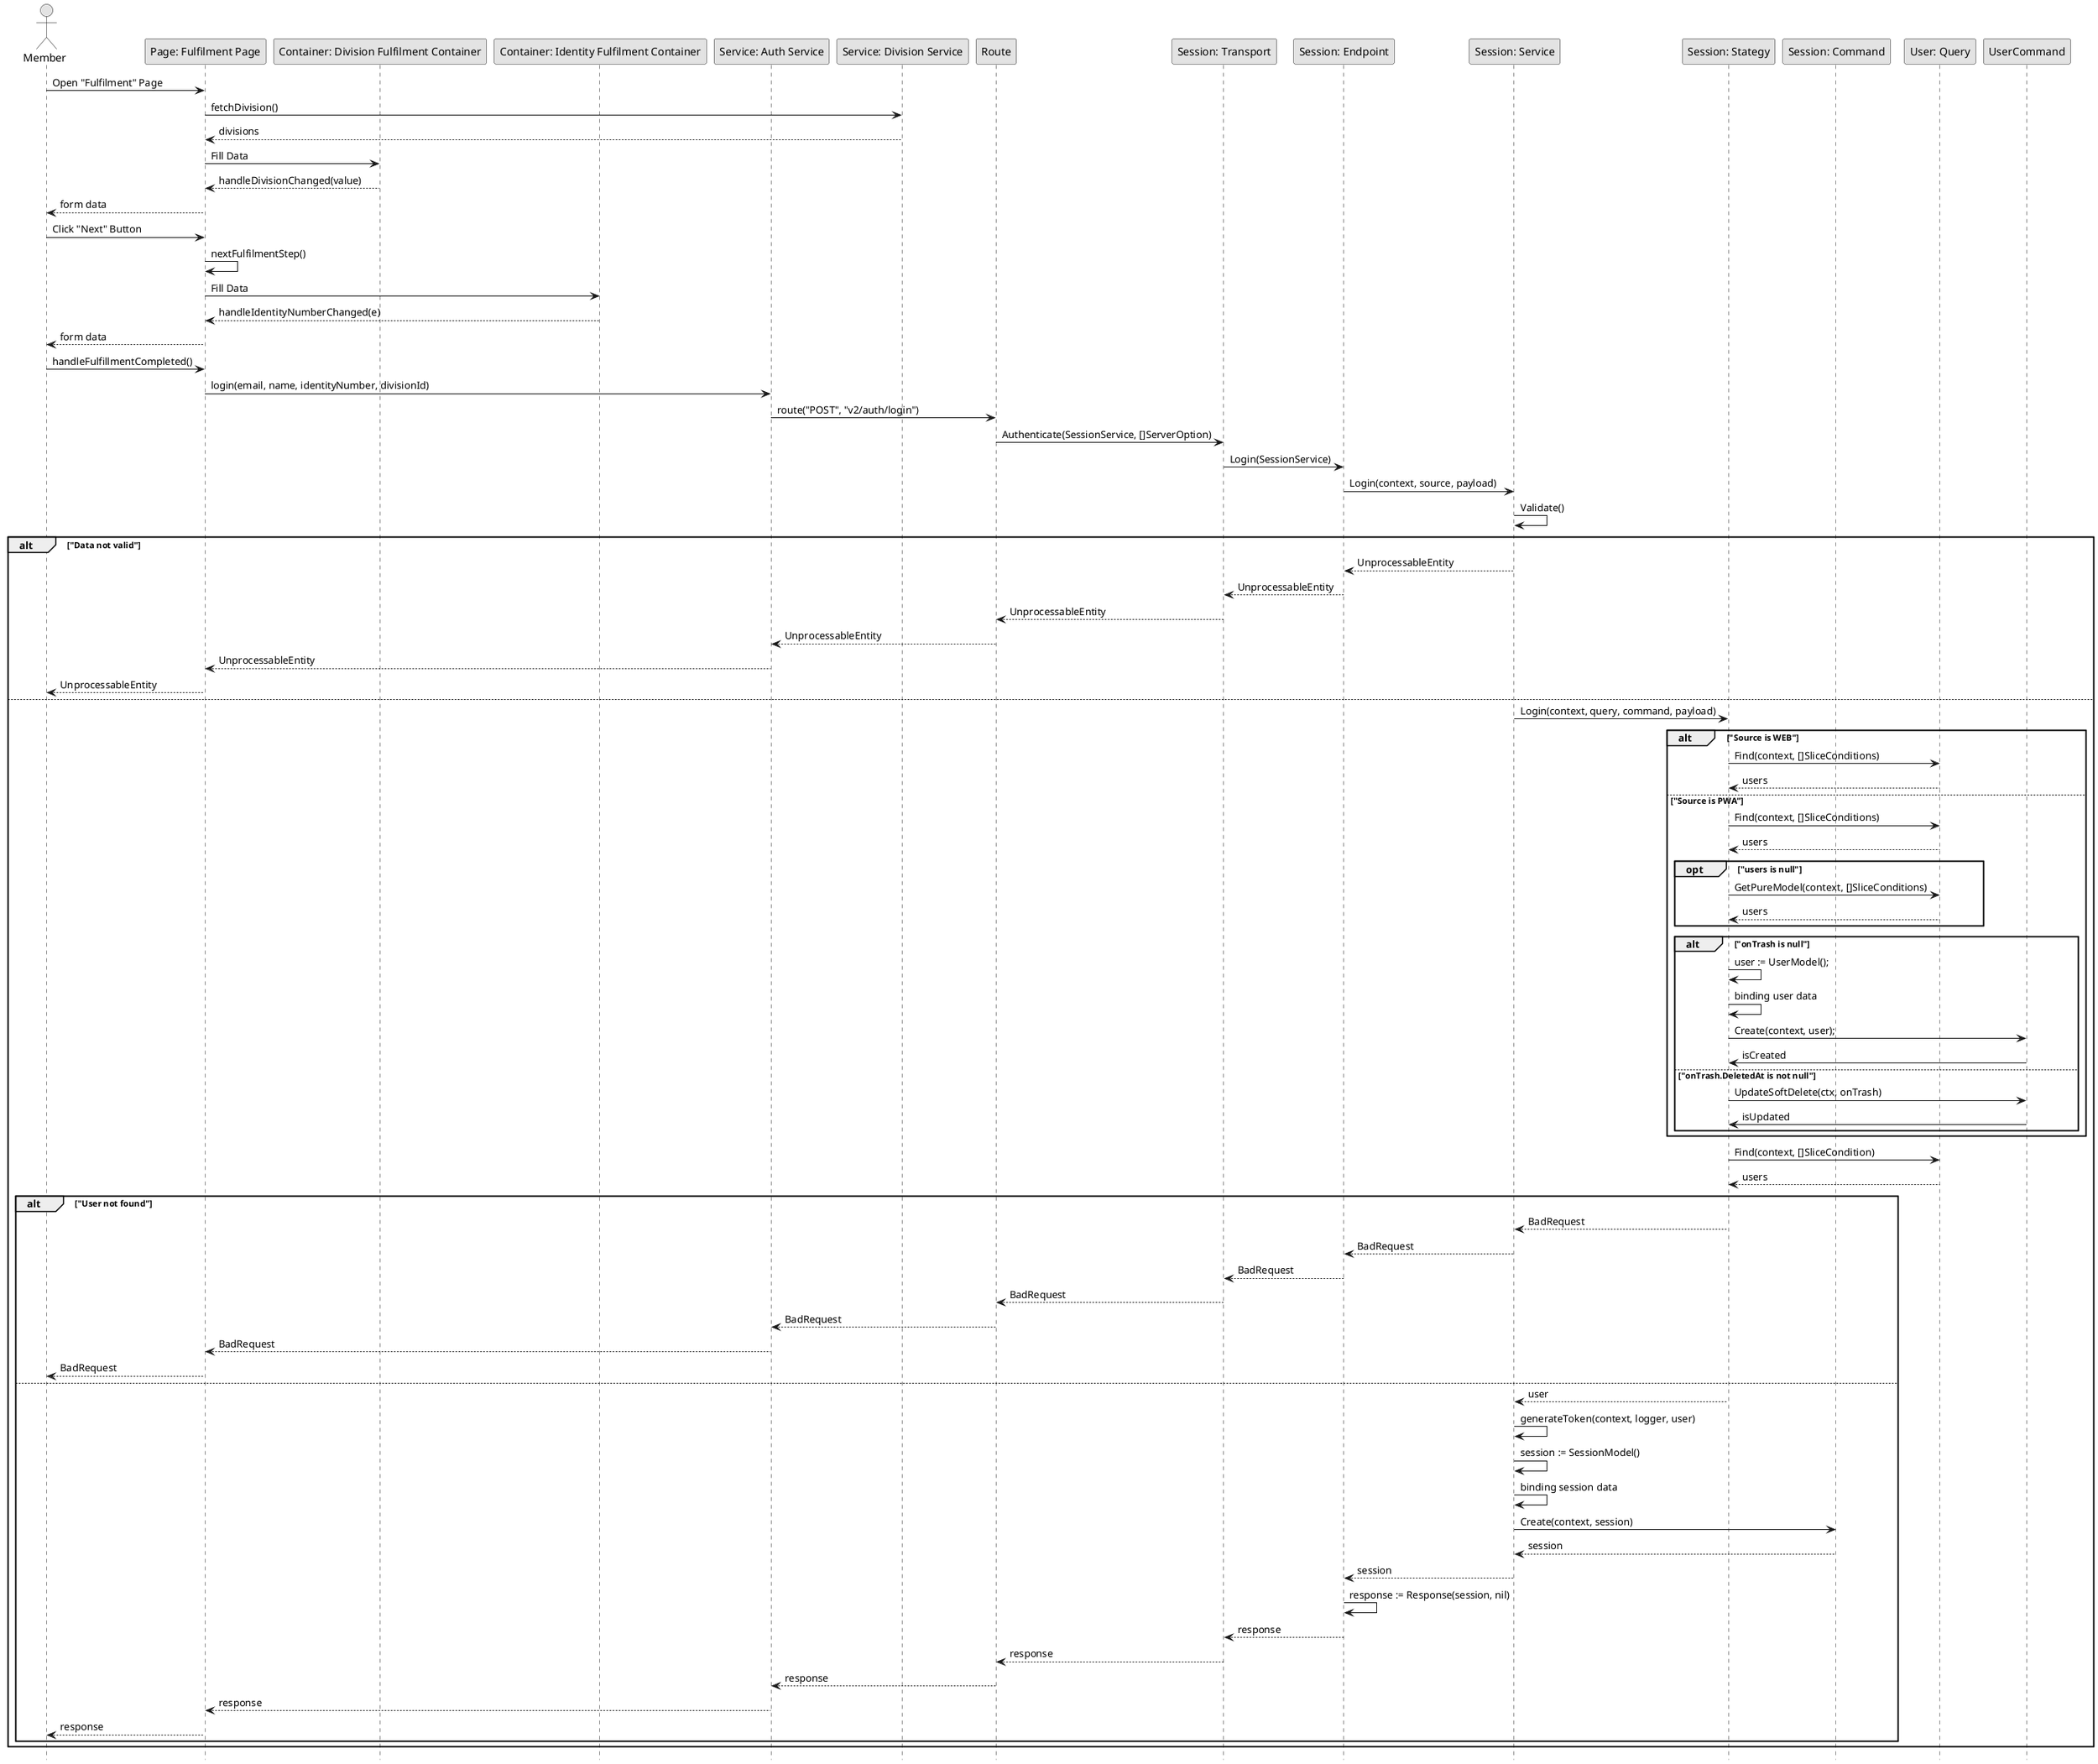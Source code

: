 @startuml Register

skinparam Monochrome true
skinparam Shadowing false
hide footbox

actor Member
participant "Page: Fulfilment Page" as FulfilmentPage
participant "Container: Division Fulfilment Container" as DivisionFulfilmentFormContainer
participant "Container: Identity Fulfilment Container" as IdentityFulfilmentFormContainer
participant "Service: Auth Service" as FEAuthService
participant "Service: Division Service" as FEDivisionService
participant "Route" as Route
participant "Session: Transport" as SessionTransport
participant "Session: Endpoint" as SessionEndpoint
participant "Session: Service" as SessionService
participant "Session: Stategy" as SessionStrategy
participant "Session: Command" as SessionCommand
participant "User: Query" as UserQuery

Member->FulfilmentPage: Open "Fulfilment" Page
FulfilmentPage->FEDivisionService: fetchDivision()
FEDivisionService-->FulfilmentPage: divisions
FulfilmentPage->DivisionFulfilmentFormContainer: Fill Data
DivisionFulfilmentFormContainer-->FulfilmentPage: handleDivisionChanged(value)
FulfilmentPage-->Member: form data
Member->FulfilmentPage: Click "Next" Button
FulfilmentPage->FulfilmentPage: nextFulfilmentStep()
FulfilmentPage->IdentityFulfilmentFormContainer: Fill Data
IdentityFulfilmentFormContainer-->FulfilmentPage: handleIdentityNumberChanged(e)
FulfilmentPage-->Member: form data
Member->FulfilmentPage: handleFulfillmentCompleted()
FulfilmentPage->FEAuthService: login(email, name, identityNumber, divisionId)
FEAuthService->Route: route("POST", "v2/auth/login")

Route->SessionTransport: Authenticate(SessionService, []ServerOption)
SessionTransport->SessionEndpoint: Login(SessionService)
SessionEndpoint->SessionService: Login(context, source, payload)
SessionService->SessionService: Validate()

alt "Data not valid"
    SessionService-->SessionEndpoint: UnprocessableEntity
    SessionEndpoint-->SessionTransport: UnprocessableEntity
    SessionTransport-->Route: UnprocessableEntity
    Route-->FEAuthService: UnprocessableEntity
    FEAuthService-->FulfilmentPage: UnprocessableEntity
    FulfilmentPage-->Member: UnprocessableEntity
else
    SessionService->SessionStrategy: Login(context, query, command, payload)

    alt "Source is WEB"
        SessionStrategy->UserQuery: Find(context, []SliceConditions)
        UserQuery-->SessionStrategy: users
    else "Source is PWA"
        SessionStrategy->UserQuery: Find(context, []SliceConditions)
        UserQuery-->SessionStrategy: users

        opt "users is null"
            SessionStrategy->UserQuery: GetPureModel(context, []SliceConditions)
            UserQuery-->SessionStrategy: users
        end

        alt "onTrash is null"
            SessionStrategy->SessionStrategy: user := UserModel();
            SessionStrategy->SessionStrategy: binding user data
            SessionStrategy->UserCommand: Create(context, user);
            UserCommand->SessionStrategy: isCreated
        else "onTrash.DeletedAt is not null"
            SessionStrategy->UserCommand: UpdateSoftDelete(ctx, onTrash)
            UserCommand->SessionStrategy: isUpdated
        end
    end

    SessionStrategy->UserQuery: Find(context, []SliceCondition)
    UserQuery-->SessionStrategy: users

    alt "User not found"
        SessionStrategy-->SessionService: BadRequest
        SessionService-->SessionEndpoint: BadRequest
        SessionEndpoint-->SessionTransport: BadRequest
        SessionTransport-->Route: BadRequest
        Route-->FEAuthService: BadRequest
        FEAuthService-->FulfilmentPage: BadRequest
        FulfilmentPage-->Member: BadRequest
    else
        SessionStrategy-->SessionService: user
        SessionService->SessionService: generateToken(context, logger, user)
        SessionService->SessionService: session := SessionModel()
        SessionService->SessionService: binding session data
        SessionService->SessionCommand: Create(context, session)
        SessionCommand-->SessionService: session
        SessionService-->SessionEndpoint: session
        SessionEndpoint->SessionEndpoint: response := Response(session, nil)
        SessionEndpoint-->SessionTransport: response
        SessionTransport-->Route: response
        Route-->FEAuthService: response
        FEAuthService-->FulfilmentPage: response
        FulfilmentPage-->Member: response
    end
end

@enduml